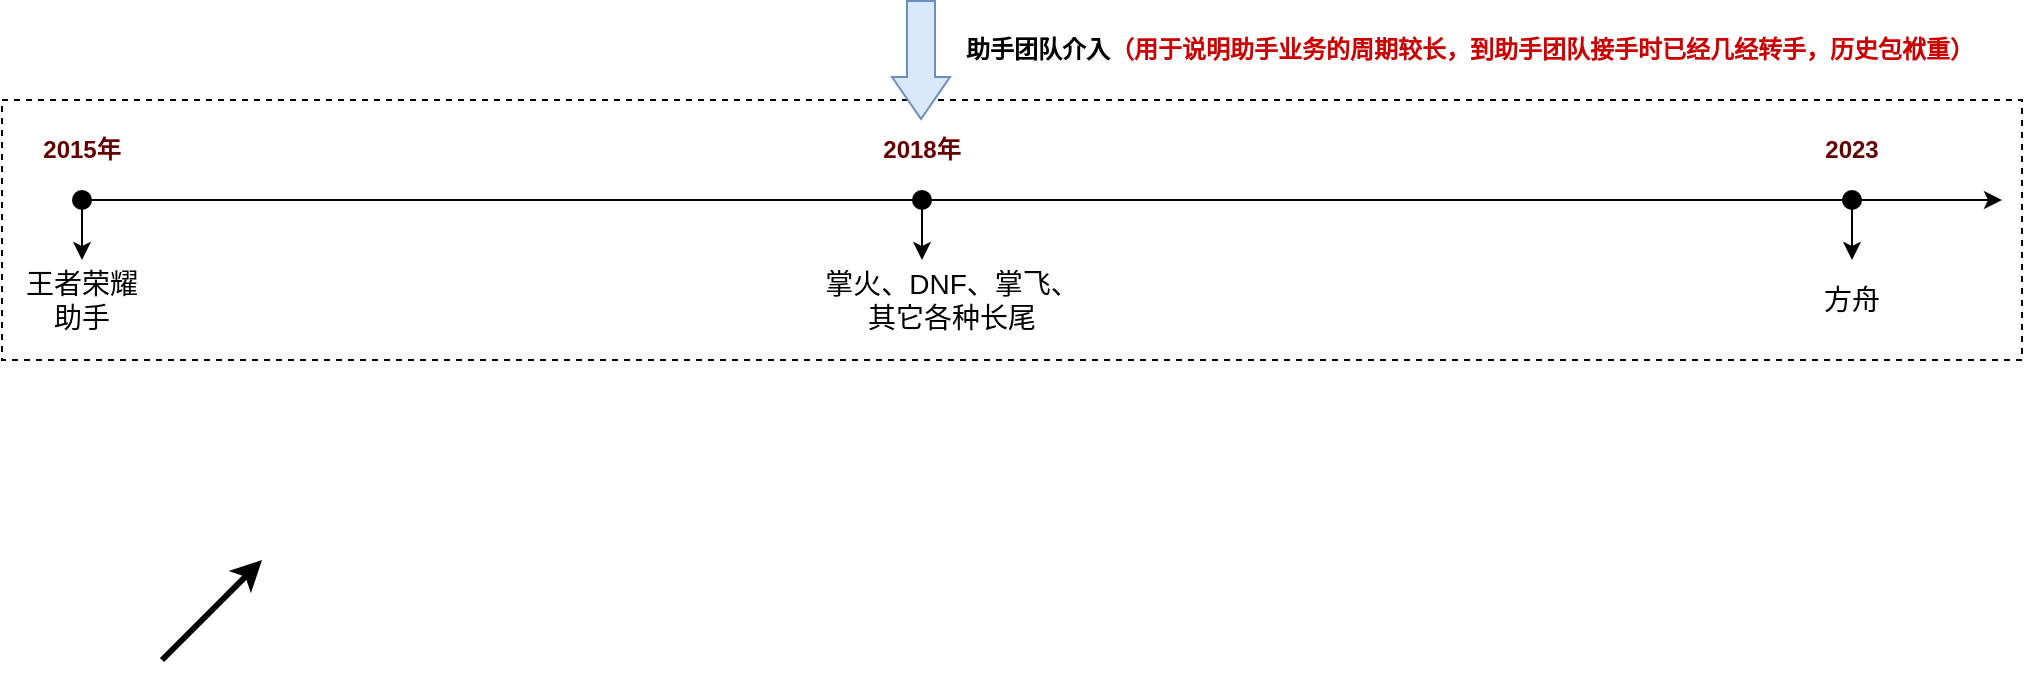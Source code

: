 <mxfile version="21.2.1" type="github">
  <diagram name="第 1 页" id="eiPTsz_sVFmBQd02ulrV">
    <mxGraphModel dx="1242" dy="738" grid="1" gridSize="10" guides="1" tooltips="1" connect="1" arrows="1" fold="1" page="1" pageScale="1" pageWidth="827" pageHeight="1169" math="0" shadow="0">
      <root>
        <mxCell id="0" />
        <mxCell id="1" parent="0" />
        <mxCell id="7GXHMdeB85PLB1f1P6ik-23" value="" style="rounded=0;whiteSpace=wrap;html=1;dashed=1;" vertex="1" parent="1">
          <mxGeometry y="160" width="1010" height="130" as="geometry" />
        </mxCell>
        <mxCell id="7GXHMdeB85PLB1f1P6ik-1" value="" style="endArrow=classic;html=1;rounded=0;" edge="1" parent="1" source="7GXHMdeB85PLB1f1P6ik-2">
          <mxGeometry width="50" height="50" relative="1" as="geometry">
            <mxPoint x="40" y="210" as="sourcePoint" />
            <mxPoint x="1000" y="210" as="targetPoint" />
          </mxGeometry>
        </mxCell>
        <mxCell id="7GXHMdeB85PLB1f1P6ik-12" style="edgeStyle=orthogonalEdgeStyle;rounded=0;orthogonalLoop=1;jettySize=auto;html=1;" edge="1" parent="1" source="7GXHMdeB85PLB1f1P6ik-2">
          <mxGeometry relative="1" as="geometry">
            <mxPoint x="40" y="240" as="targetPoint" />
          </mxGeometry>
        </mxCell>
        <mxCell id="7GXHMdeB85PLB1f1P6ik-2" value="" style="shape=waypoint;sketch=0;fillStyle=solid;size=6;pointerEvents=1;points=[];fillColor=none;resizable=0;rotatable=0;perimeter=centerPerimeter;snapToPoint=1;strokeWidth=3;" vertex="1" parent="1">
          <mxGeometry x="30" y="200" width="20" height="20" as="geometry" />
        </mxCell>
        <mxCell id="7GXHMdeB85PLB1f1P6ik-3" value="王者荣耀助手" style="text;html=1;strokeColor=none;fillColor=none;align=center;verticalAlign=middle;whiteSpace=wrap;rounded=0;fontSize=14;" vertex="1" parent="1">
          <mxGeometry x="10" y="250" width="60" height="20" as="geometry" />
        </mxCell>
        <mxCell id="7GXHMdeB85PLB1f1P6ik-4" value="2015年" style="text;html=1;strokeColor=none;fillColor=none;align=center;verticalAlign=middle;whiteSpace=wrap;rounded=0;fontColor=#660000;fontStyle=1" vertex="1" parent="1">
          <mxGeometry x="10" y="170" width="60" height="30" as="geometry" />
        </mxCell>
        <mxCell id="7GXHMdeB85PLB1f1P6ik-13" style="edgeStyle=orthogonalEdgeStyle;rounded=0;orthogonalLoop=1;jettySize=auto;html=1;" edge="1" parent="1" source="7GXHMdeB85PLB1f1P6ik-14">
          <mxGeometry relative="1" as="geometry">
            <mxPoint x="460" y="240" as="targetPoint" />
          </mxGeometry>
        </mxCell>
        <mxCell id="7GXHMdeB85PLB1f1P6ik-14" value="" style="shape=waypoint;sketch=0;fillStyle=solid;size=6;pointerEvents=1;points=[];fillColor=none;resizable=0;rotatable=0;perimeter=centerPerimeter;snapToPoint=1;strokeWidth=3;" vertex="1" parent="1">
          <mxGeometry x="450" y="200" width="20" height="20" as="geometry" />
        </mxCell>
        <mxCell id="7GXHMdeB85PLB1f1P6ik-15" value="掌火、DNF、掌飞、其它各种长尾" style="text;html=1;strokeColor=none;fillColor=none;align=center;verticalAlign=middle;whiteSpace=wrap;rounded=0;fontSize=14;" vertex="1" parent="1">
          <mxGeometry x="410" y="245" width="130" height="30" as="geometry" />
        </mxCell>
        <mxCell id="7GXHMdeB85PLB1f1P6ik-16" value="2018年" style="text;html=1;strokeColor=none;fillColor=none;align=center;verticalAlign=middle;whiteSpace=wrap;rounded=0;fontColor=#660000;fontStyle=1" vertex="1" parent="1">
          <mxGeometry x="430" y="170" width="60" height="30" as="geometry" />
        </mxCell>
        <mxCell id="7GXHMdeB85PLB1f1P6ik-19" style="edgeStyle=orthogonalEdgeStyle;rounded=0;orthogonalLoop=1;jettySize=auto;html=1;" edge="1" parent="1" source="7GXHMdeB85PLB1f1P6ik-20">
          <mxGeometry relative="1" as="geometry">
            <mxPoint x="925" y="240" as="targetPoint" />
          </mxGeometry>
        </mxCell>
        <mxCell id="7GXHMdeB85PLB1f1P6ik-20" value="" style="shape=waypoint;sketch=0;fillStyle=solid;size=6;pointerEvents=1;points=[];fillColor=none;resizable=0;rotatable=0;perimeter=centerPerimeter;snapToPoint=1;strokeWidth=3;" vertex="1" parent="1">
          <mxGeometry x="915" y="200" width="20" height="20" as="geometry" />
        </mxCell>
        <mxCell id="7GXHMdeB85PLB1f1P6ik-21" value="方舟" style="text;html=1;strokeColor=none;fillColor=none;align=center;verticalAlign=middle;whiteSpace=wrap;rounded=0;fontSize=14;" vertex="1" parent="1">
          <mxGeometry x="860" y="245" width="130" height="30" as="geometry" />
        </mxCell>
        <mxCell id="7GXHMdeB85PLB1f1P6ik-22" value="2023" style="text;html=1;strokeColor=none;fillColor=none;align=center;verticalAlign=middle;whiteSpace=wrap;rounded=0;fontColor=#660000;fontStyle=1" vertex="1" parent="1">
          <mxGeometry x="895" y="170" width="60" height="30" as="geometry" />
        </mxCell>
        <mxCell id="7GXHMdeB85PLB1f1P6ik-24" value="" style="shape=flexArrow;endArrow=classic;html=1;rounded=0;width=14;endSize=6.67;fillColor=#dae8fc;strokeColor=#6c8ebf;endWidth=14;" edge="1" parent="1">
          <mxGeometry width="50" height="50" relative="1" as="geometry">
            <mxPoint x="459.5" y="110" as="sourcePoint" />
            <mxPoint x="459.5" y="170" as="targetPoint" />
          </mxGeometry>
        </mxCell>
        <mxCell id="7GXHMdeB85PLB1f1P6ik-25" value="助手团队介入&lt;font color=&quot;#cc0000&quot;&gt;（用于说明助手业务的周期较长，到助手团队接手时已经几经转手，历史包袱重）&lt;/font&gt;" style="text;html=1;strokeColor=none;fillColor=none;align=left;verticalAlign=middle;whiteSpace=wrap;rounded=0;fontStyle=1" vertex="1" parent="1">
          <mxGeometry x="480" y="120" width="540" height="30" as="geometry" />
        </mxCell>
        <mxCell id="7GXHMdeB85PLB1f1P6ik-29" value="" style="endArrow=classic;html=1;rounded=0;strokeWidth=3;" edge="1" parent="1">
          <mxGeometry width="50" height="50" relative="1" as="geometry">
            <mxPoint x="80" y="440" as="sourcePoint" />
            <mxPoint x="130" y="390" as="targetPoint" />
          </mxGeometry>
        </mxCell>
      </root>
    </mxGraphModel>
  </diagram>
</mxfile>
